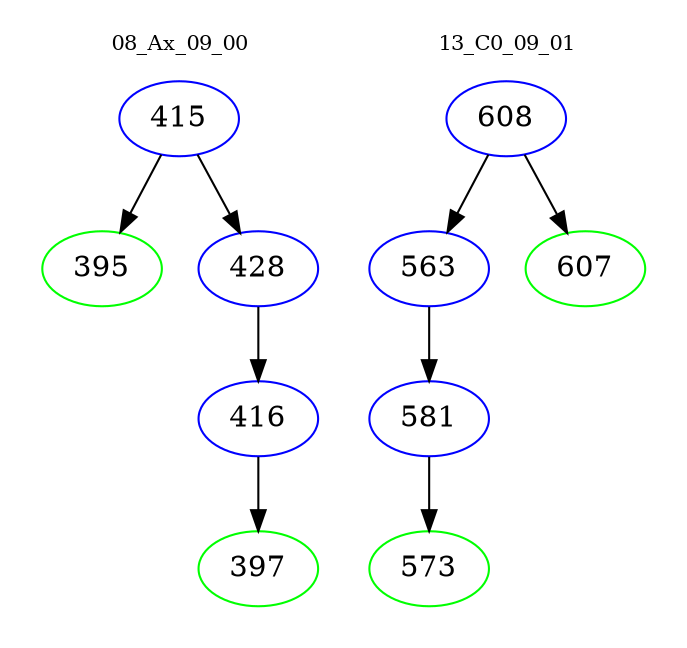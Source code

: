 digraph{
subgraph cluster_0 {
color = white
label = "08_Ax_09_00";
fontsize=10;
T0_415 [label="415", color="blue"]
T0_415 -> T0_395 [color="black"]
T0_395 [label="395", color="green"]
T0_415 -> T0_428 [color="black"]
T0_428 [label="428", color="blue"]
T0_428 -> T0_416 [color="black"]
T0_416 [label="416", color="blue"]
T0_416 -> T0_397 [color="black"]
T0_397 [label="397", color="green"]
}
subgraph cluster_1 {
color = white
label = "13_C0_09_01";
fontsize=10;
T1_608 [label="608", color="blue"]
T1_608 -> T1_563 [color="black"]
T1_563 [label="563", color="blue"]
T1_563 -> T1_581 [color="black"]
T1_581 [label="581", color="blue"]
T1_581 -> T1_573 [color="black"]
T1_573 [label="573", color="green"]
T1_608 -> T1_607 [color="black"]
T1_607 [label="607", color="green"]
}
}
